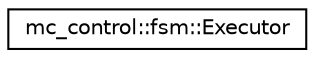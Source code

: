 digraph "Graphical Class Hierarchy"
{
 // INTERACTIVE_SVG=YES
  edge [fontname="Helvetica",fontsize="10",labelfontname="Helvetica",labelfontsize="10"];
  node [fontname="Helvetica",fontsize="10",shape=record];
  rankdir="LR";
  Node0 [label="mc_control::fsm::Executor",height=0.2,width=0.4,color="black", fillcolor="white", style="filled",URL="$structmc__control_1_1fsm_1_1Executor.html"];
}

